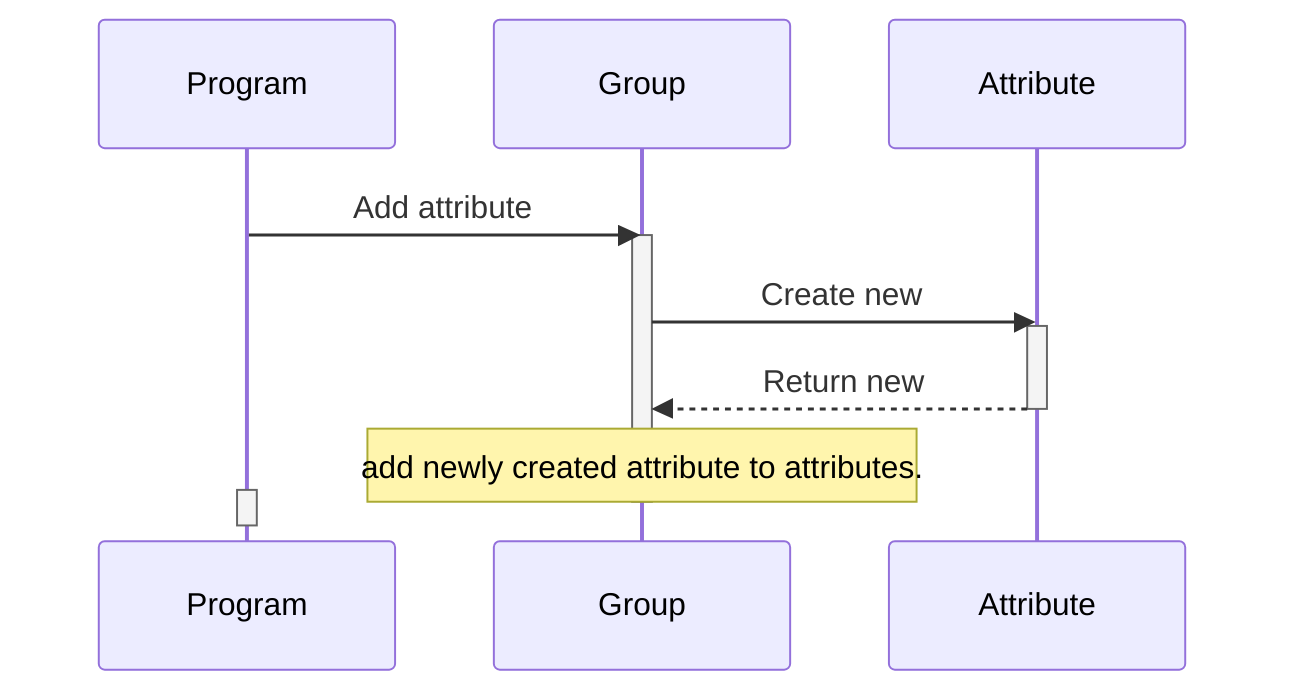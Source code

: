 sequenceDiagram
  participant Program
  participant Group
  participant Attribute

  Program ->> Group: Add attribute
  activate Group
    Group ->> Attribute: Create new
    activate Attribute
      Attribute -->> Group: Return new
    deactivate Attribute

    Note over Group: add newly created attribute to attributes.
  deactivate Group
  activate Program
  deactivate Program